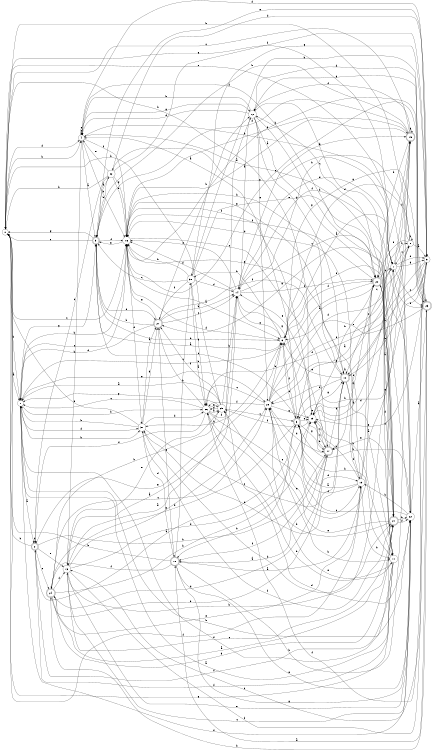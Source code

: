 digraph n27_2 {
__start0 [label="" shape="none"];

rankdir=LR;
size="8,5";

s0 [style="filled", color="black", fillcolor="white" shape="circle", label="0"];
s1 [style="filled", color="black", fillcolor="white" shape="circle", label="1"];
s2 [style="rounded,filled", color="black", fillcolor="white" shape="doublecircle", label="2"];
s3 [style="rounded,filled", color="black", fillcolor="white" shape="doublecircle", label="3"];
s4 [style="filled", color="black", fillcolor="white" shape="circle", label="4"];
s5 [style="rounded,filled", color="black", fillcolor="white" shape="doublecircle", label="5"];
s6 [style="filled", color="black", fillcolor="white" shape="circle", label="6"];
s7 [style="filled", color="black", fillcolor="white" shape="circle", label="7"];
s8 [style="filled", color="black", fillcolor="white" shape="circle", label="8"];
s9 [style="filled", color="black", fillcolor="white" shape="circle", label="9"];
s10 [style="rounded,filled", color="black", fillcolor="white" shape="doublecircle", label="10"];
s11 [style="filled", color="black", fillcolor="white" shape="circle", label="11"];
s12 [style="filled", color="black", fillcolor="white" shape="circle", label="12"];
s13 [style="filled", color="black", fillcolor="white" shape="circle", label="13"];
s14 [style="filled", color="black", fillcolor="white" shape="circle", label="14"];
s15 [style="rounded,filled", color="black", fillcolor="white" shape="doublecircle", label="15"];
s16 [style="filled", color="black", fillcolor="white" shape="circle", label="16"];
s17 [style="rounded,filled", color="black", fillcolor="white" shape="doublecircle", label="17"];
s18 [style="rounded,filled", color="black", fillcolor="white" shape="doublecircle", label="18"];
s19 [style="filled", color="black", fillcolor="white" shape="circle", label="19"];
s20 [style="rounded,filled", color="black", fillcolor="white" shape="doublecircle", label="20"];
s21 [style="rounded,filled", color="black", fillcolor="white" shape="doublecircle", label="21"];
s22 [style="filled", color="black", fillcolor="white" shape="circle", label="22"];
s23 [style="rounded,filled", color="black", fillcolor="white" shape="doublecircle", label="23"];
s24 [style="rounded,filled", color="black", fillcolor="white" shape="doublecircle", label="24"];
s25 [style="filled", color="black", fillcolor="white" shape="circle", label="25"];
s26 [style="filled", color="black", fillcolor="white" shape="circle", label="26"];
s27 [style="rounded,filled", color="black", fillcolor="white" shape="doublecircle", label="27"];
s28 [style="filled", color="black", fillcolor="white" shape="circle", label="28"];
s29 [style="filled", color="black", fillcolor="white" shape="circle", label="29"];
s30 [style="filled", color="black", fillcolor="white" shape="circle", label="30"];
s31 [style="filled", color="black", fillcolor="white" shape="circle", label="31"];
s32 [style="filled", color="black", fillcolor="white" shape="circle", label="32"];
s0 -> s1 [label="a"];
s0 -> s1 [label="b"];
s0 -> s16 [label="c"];
s0 -> s4 [label="d"];
s0 -> s7 [label="e"];
s0 -> s19 [label="f"];
s0 -> s7 [label="g"];
s0 -> s4 [label="h"];
s1 -> s2 [label="a"];
s1 -> s26 [label="b"];
s1 -> s16 [label="c"];
s1 -> s31 [label="d"];
s1 -> s28 [label="e"];
s1 -> s22 [label="f"];
s1 -> s5 [label="g"];
s1 -> s31 [label="h"];
s2 -> s3 [label="a"];
s2 -> s0 [label="b"];
s2 -> s24 [label="c"];
s2 -> s2 [label="d"];
s2 -> s13 [label="e"];
s2 -> s21 [label="f"];
s2 -> s6 [label="g"];
s2 -> s17 [label="h"];
s3 -> s4 [label="a"];
s3 -> s18 [label="b"];
s3 -> s5 [label="c"];
s3 -> s19 [label="d"];
s3 -> s29 [label="e"];
s3 -> s6 [label="f"];
s3 -> s17 [label="g"];
s3 -> s24 [label="h"];
s4 -> s5 [label="a"];
s4 -> s16 [label="b"];
s4 -> s4 [label="c"];
s4 -> s20 [label="d"];
s4 -> s4 [label="e"];
s4 -> s16 [label="f"];
s4 -> s12 [label="g"];
s4 -> s22 [label="h"];
s5 -> s6 [label="a"];
s5 -> s32 [label="b"];
s5 -> s0 [label="c"];
s5 -> s27 [label="d"];
s5 -> s9 [label="e"];
s5 -> s16 [label="f"];
s5 -> s0 [label="g"];
s5 -> s6 [label="h"];
s6 -> s7 [label="a"];
s6 -> s30 [label="b"];
s6 -> s3 [label="c"];
s6 -> s16 [label="d"];
s6 -> s14 [label="e"];
s6 -> s20 [label="f"];
s6 -> s23 [label="g"];
s6 -> s31 [label="h"];
s7 -> s3 [label="a"];
s7 -> s8 [label="b"];
s7 -> s23 [label="c"];
s7 -> s9 [label="d"];
s7 -> s23 [label="e"];
s7 -> s15 [label="f"];
s7 -> s9 [label="g"];
s7 -> s14 [label="h"];
s8 -> s9 [label="a"];
s8 -> s8 [label="b"];
s8 -> s7 [label="c"];
s8 -> s6 [label="d"];
s8 -> s3 [label="e"];
s8 -> s20 [label="f"];
s8 -> s32 [label="g"];
s8 -> s0 [label="h"];
s9 -> s10 [label="a"];
s9 -> s10 [label="b"];
s9 -> s13 [label="c"];
s9 -> s4 [label="d"];
s9 -> s29 [label="e"];
s9 -> s26 [label="f"];
s9 -> s30 [label="g"];
s9 -> s28 [label="h"];
s10 -> s11 [label="a"];
s10 -> s3 [label="b"];
s10 -> s15 [label="c"];
s10 -> s31 [label="d"];
s10 -> s6 [label="e"];
s10 -> s19 [label="f"];
s10 -> s16 [label="g"];
s10 -> s10 [label="h"];
s11 -> s1 [label="a"];
s11 -> s1 [label="b"];
s11 -> s12 [label="c"];
s11 -> s20 [label="d"];
s11 -> s28 [label="e"];
s11 -> s2 [label="f"];
s11 -> s0 [label="g"];
s11 -> s3 [label="h"];
s12 -> s13 [label="a"];
s12 -> s10 [label="b"];
s12 -> s21 [label="c"];
s12 -> s4 [label="d"];
s12 -> s28 [label="e"];
s12 -> s20 [label="f"];
s12 -> s20 [label="g"];
s12 -> s4 [label="h"];
s13 -> s14 [label="a"];
s13 -> s7 [label="b"];
s13 -> s22 [label="c"];
s13 -> s29 [label="d"];
s13 -> s22 [label="e"];
s13 -> s9 [label="f"];
s13 -> s28 [label="g"];
s13 -> s4 [label="h"];
s14 -> s12 [label="a"];
s14 -> s15 [label="b"];
s14 -> s21 [label="c"];
s14 -> s16 [label="d"];
s14 -> s16 [label="e"];
s14 -> s20 [label="f"];
s14 -> s17 [label="g"];
s14 -> s22 [label="h"];
s15 -> s16 [label="a"];
s15 -> s20 [label="b"];
s15 -> s0 [label="c"];
s15 -> s5 [label="d"];
s15 -> s28 [label="e"];
s15 -> s12 [label="f"];
s15 -> s15 [label="g"];
s15 -> s5 [label="h"];
s16 -> s6 [label="a"];
s16 -> s1 [label="b"];
s16 -> s17 [label="c"];
s16 -> s31 [label="d"];
s16 -> s15 [label="e"];
s16 -> s29 [label="f"];
s16 -> s5 [label="g"];
s16 -> s10 [label="h"];
s17 -> s18 [label="a"];
s17 -> s24 [label="b"];
s17 -> s29 [label="c"];
s17 -> s28 [label="d"];
s17 -> s14 [label="e"];
s17 -> s18 [label="f"];
s17 -> s10 [label="g"];
s17 -> s29 [label="h"];
s18 -> s19 [label="a"];
s18 -> s0 [label="b"];
s18 -> s30 [label="c"];
s18 -> s31 [label="d"];
s18 -> s22 [label="e"];
s18 -> s24 [label="f"];
s18 -> s22 [label="g"];
s18 -> s15 [label="h"];
s19 -> s3 [label="a"];
s19 -> s11 [label="b"];
s19 -> s20 [label="c"];
s19 -> s16 [label="d"];
s19 -> s16 [label="e"];
s19 -> s3 [label="f"];
s19 -> s15 [label="g"];
s19 -> s29 [label="h"];
s20 -> s21 [label="a"];
s20 -> s1 [label="b"];
s20 -> s7 [label="c"];
s20 -> s11 [label="d"];
s20 -> s25 [label="e"];
s20 -> s16 [label="f"];
s20 -> s17 [label="g"];
s20 -> s29 [label="h"];
s21 -> s4 [label="a"];
s21 -> s22 [label="b"];
s21 -> s13 [label="c"];
s21 -> s22 [label="d"];
s21 -> s28 [label="e"];
s21 -> s6 [label="f"];
s21 -> s17 [label="g"];
s21 -> s26 [label="h"];
s22 -> s23 [label="a"];
s22 -> s19 [label="b"];
s22 -> s28 [label="c"];
s22 -> s25 [label="d"];
s22 -> s14 [label="e"];
s22 -> s1 [label="f"];
s22 -> s27 [label="g"];
s22 -> s3 [label="h"];
s23 -> s18 [label="a"];
s23 -> s24 [label="b"];
s23 -> s16 [label="c"];
s23 -> s12 [label="d"];
s23 -> s6 [label="e"];
s23 -> s26 [label="f"];
s23 -> s12 [label="g"];
s23 -> s16 [label="h"];
s24 -> s21 [label="a"];
s24 -> s25 [label="b"];
s24 -> s28 [label="c"];
s24 -> s17 [label="d"];
s24 -> s19 [label="e"];
s24 -> s13 [label="f"];
s24 -> s21 [label="g"];
s24 -> s29 [label="h"];
s25 -> s1 [label="a"];
s25 -> s0 [label="b"];
s25 -> s3 [label="c"];
s25 -> s26 [label="d"];
s25 -> s13 [label="e"];
s25 -> s27 [label="f"];
s25 -> s1 [label="g"];
s25 -> s14 [label="h"];
s26 -> s25 [label="a"];
s26 -> s27 [label="b"];
s26 -> s1 [label="c"];
s26 -> s14 [label="d"];
s26 -> s19 [label="e"];
s26 -> s2 [label="f"];
s26 -> s25 [label="g"];
s26 -> s11 [label="h"];
s27 -> s14 [label="a"];
s27 -> s5 [label="b"];
s27 -> s14 [label="c"];
s27 -> s1 [label="d"];
s27 -> s18 [label="e"];
s27 -> s10 [label="f"];
s27 -> s16 [label="g"];
s27 -> s12 [label="h"];
s28 -> s20 [label="a"];
s28 -> s6 [label="b"];
s28 -> s26 [label="c"];
s28 -> s7 [label="d"];
s28 -> s8 [label="e"];
s28 -> s26 [label="f"];
s28 -> s29 [label="g"];
s28 -> s11 [label="h"];
s29 -> s7 [label="a"];
s29 -> s11 [label="b"];
s29 -> s17 [label="c"];
s29 -> s8 [label="d"];
s29 -> s29 [label="e"];
s29 -> s25 [label="f"];
s29 -> s10 [label="g"];
s29 -> s0 [label="h"];
s30 -> s26 [label="a"];
s30 -> s16 [label="b"];
s30 -> s5 [label="c"];
s30 -> s14 [label="d"];
s30 -> s21 [label="e"];
s30 -> s27 [label="f"];
s30 -> s26 [label="g"];
s30 -> s23 [label="h"];
s31 -> s27 [label="a"];
s31 -> s1 [label="b"];
s31 -> s10 [label="c"];
s31 -> s26 [label="d"];
s31 -> s0 [label="e"];
s31 -> s21 [label="f"];
s31 -> s27 [label="g"];
s31 -> s21 [label="h"];
s32 -> s5 [label="a"];
s32 -> s0 [label="b"];
s32 -> s2 [label="c"];
s32 -> s9 [label="d"];
s32 -> s4 [label="e"];
s32 -> s9 [label="f"];
s32 -> s16 [label="g"];
s32 -> s16 [label="h"];

}
